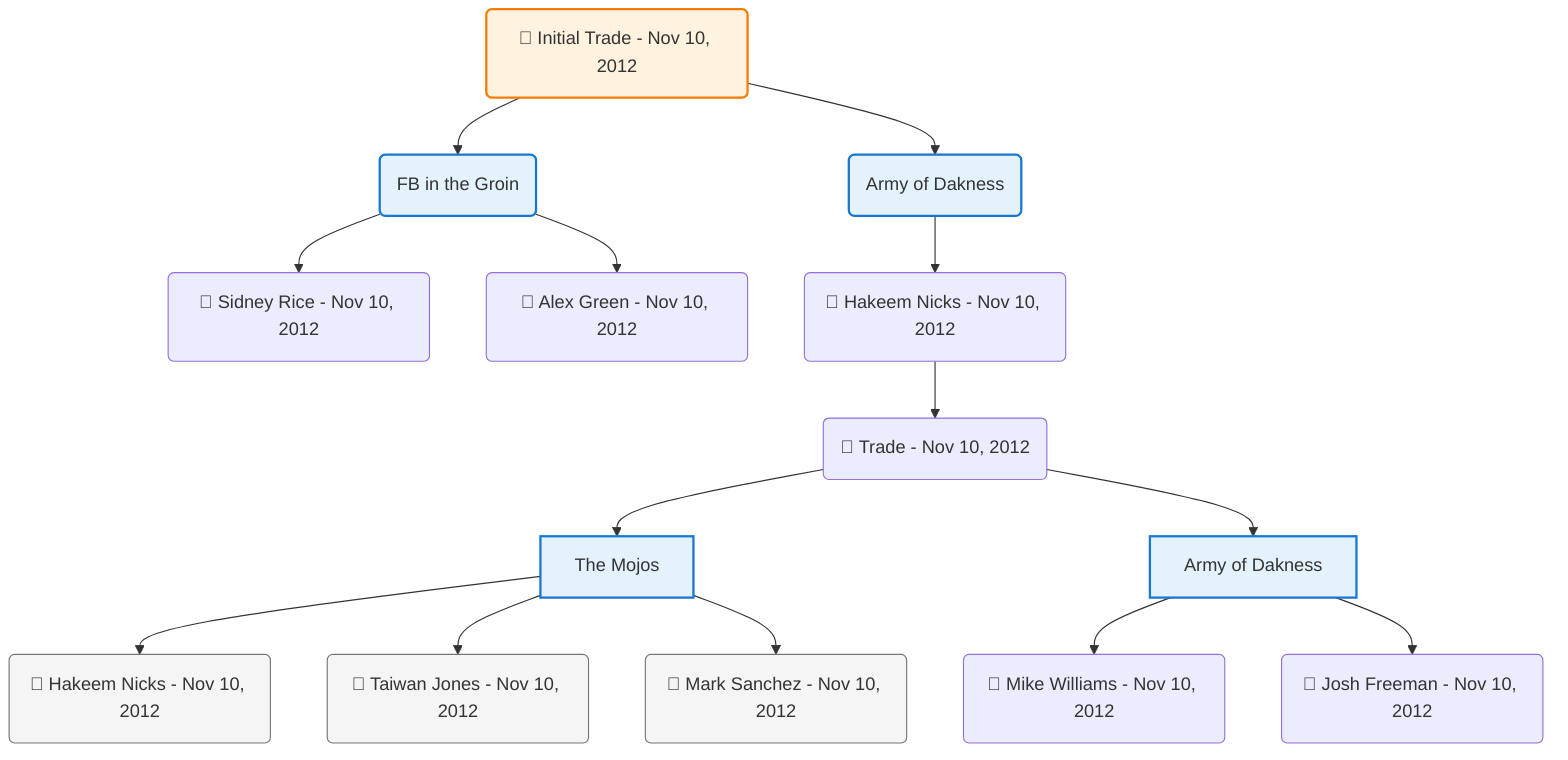 flowchart TD

    TRADE_MAIN("🔄 Initial Trade - Nov 10, 2012")
    TEAM_1("FB in the Groin")
    TEAM_2("Army of Dakness")
    NODE_062f1950-a7b0-405b-8c4e-458c3e9d63e9("🔄 Sidney Rice - Nov 10, 2012")
    NODE_829cdc42-edaa-48fd-b7d0-5d40b04417b6("🔄 Alex Green - Nov 10, 2012")
    NODE_c5c861c4-a69e-4df8-80ff-f283b047f091("🔄 Hakeem Nicks - Nov 10, 2012")
    TRADE_8db77c2f-eda9-4af4-ba4d-96e8bc38064d_3("🔄 Trade - Nov 10, 2012")
    TEAM_bbe2d0ad-54cf-4c22-be82-b2a5f262a157_4["The Mojos"]
    NODE_5f8b57bc-1125-46e9-ab87-4c99c739324b("🔄 Hakeem Nicks - Nov 10, 2012")
    NODE_2512f286-16a9-4a8a-b63c-68fdf720ebc8("🔄 Taiwan Jones - Nov 10, 2012")
    NODE_76084560-cef0-4fdb-8751-cc75d6bcda57("🔄 Mark Sanchez - Nov 10, 2012")
    TEAM_40f7599b-e68f-4bf4-9553-bf7e10924635_5["Army of Dakness"]
    NODE_f3ebed60-8b27-4047-8418-3ff5dd640452("🔄 Mike Williams - Nov 10, 2012")
    NODE_91ddf306-e3a7-496c-9d53-5cd827bac85a("🔄 Josh Freeman - Nov 10, 2012")

    TRADE_MAIN --> TEAM_1
    TRADE_MAIN --> TEAM_2
    TEAM_1 --> NODE_062f1950-a7b0-405b-8c4e-458c3e9d63e9
    TEAM_1 --> NODE_829cdc42-edaa-48fd-b7d0-5d40b04417b6
    TEAM_2 --> NODE_c5c861c4-a69e-4df8-80ff-f283b047f091
    NODE_c5c861c4-a69e-4df8-80ff-f283b047f091 --> TRADE_8db77c2f-eda9-4af4-ba4d-96e8bc38064d_3
    TRADE_8db77c2f-eda9-4af4-ba4d-96e8bc38064d_3 --> TEAM_bbe2d0ad-54cf-4c22-be82-b2a5f262a157_4
    TEAM_bbe2d0ad-54cf-4c22-be82-b2a5f262a157_4 --> NODE_5f8b57bc-1125-46e9-ab87-4c99c739324b
    TEAM_bbe2d0ad-54cf-4c22-be82-b2a5f262a157_4 --> NODE_2512f286-16a9-4a8a-b63c-68fdf720ebc8
    TEAM_bbe2d0ad-54cf-4c22-be82-b2a5f262a157_4 --> NODE_76084560-cef0-4fdb-8751-cc75d6bcda57
    TRADE_8db77c2f-eda9-4af4-ba4d-96e8bc38064d_3 --> TEAM_40f7599b-e68f-4bf4-9553-bf7e10924635_5
    TEAM_40f7599b-e68f-4bf4-9553-bf7e10924635_5 --> NODE_f3ebed60-8b27-4047-8418-3ff5dd640452
    TEAM_40f7599b-e68f-4bf4-9553-bf7e10924635_5 --> NODE_91ddf306-e3a7-496c-9d53-5cd827bac85a

    %% Node styling
    classDef teamNode fill:#e3f2fd,stroke:#1976d2,stroke-width:2px
    classDef tradeNode fill:#fff3e0,stroke:#f57c00,stroke-width:2px
    classDef playerNode fill:#f3e5f5,stroke:#7b1fa2,stroke-width:1px
    classDef nonRootPlayerNode fill:#f5f5f5,stroke:#757575,stroke-width:1px
    classDef endNode fill:#ffebee,stroke:#c62828,stroke-width:2px
    classDef waiverNode fill:#e8f5e8,stroke:#388e3c,stroke-width:2px
    classDef championshipNode fill:#fff9c4,stroke:#f57f17,stroke-width:3px

    class TEAM_1,TEAM_2,TEAM_bbe2d0ad-54cf-4c22-be82-b2a5f262a157_4,TEAM_40f7599b-e68f-4bf4-9553-bf7e10924635_5 teamNode
    class NODE_5f8b57bc-1125-46e9-ab87-4c99c739324b,NODE_2512f286-16a9-4a8a-b63c-68fdf720ebc8,NODE_76084560-cef0-4fdb-8751-cc75d6bcda57 nonRootPlayerNode
    class TRADE_MAIN tradeNode